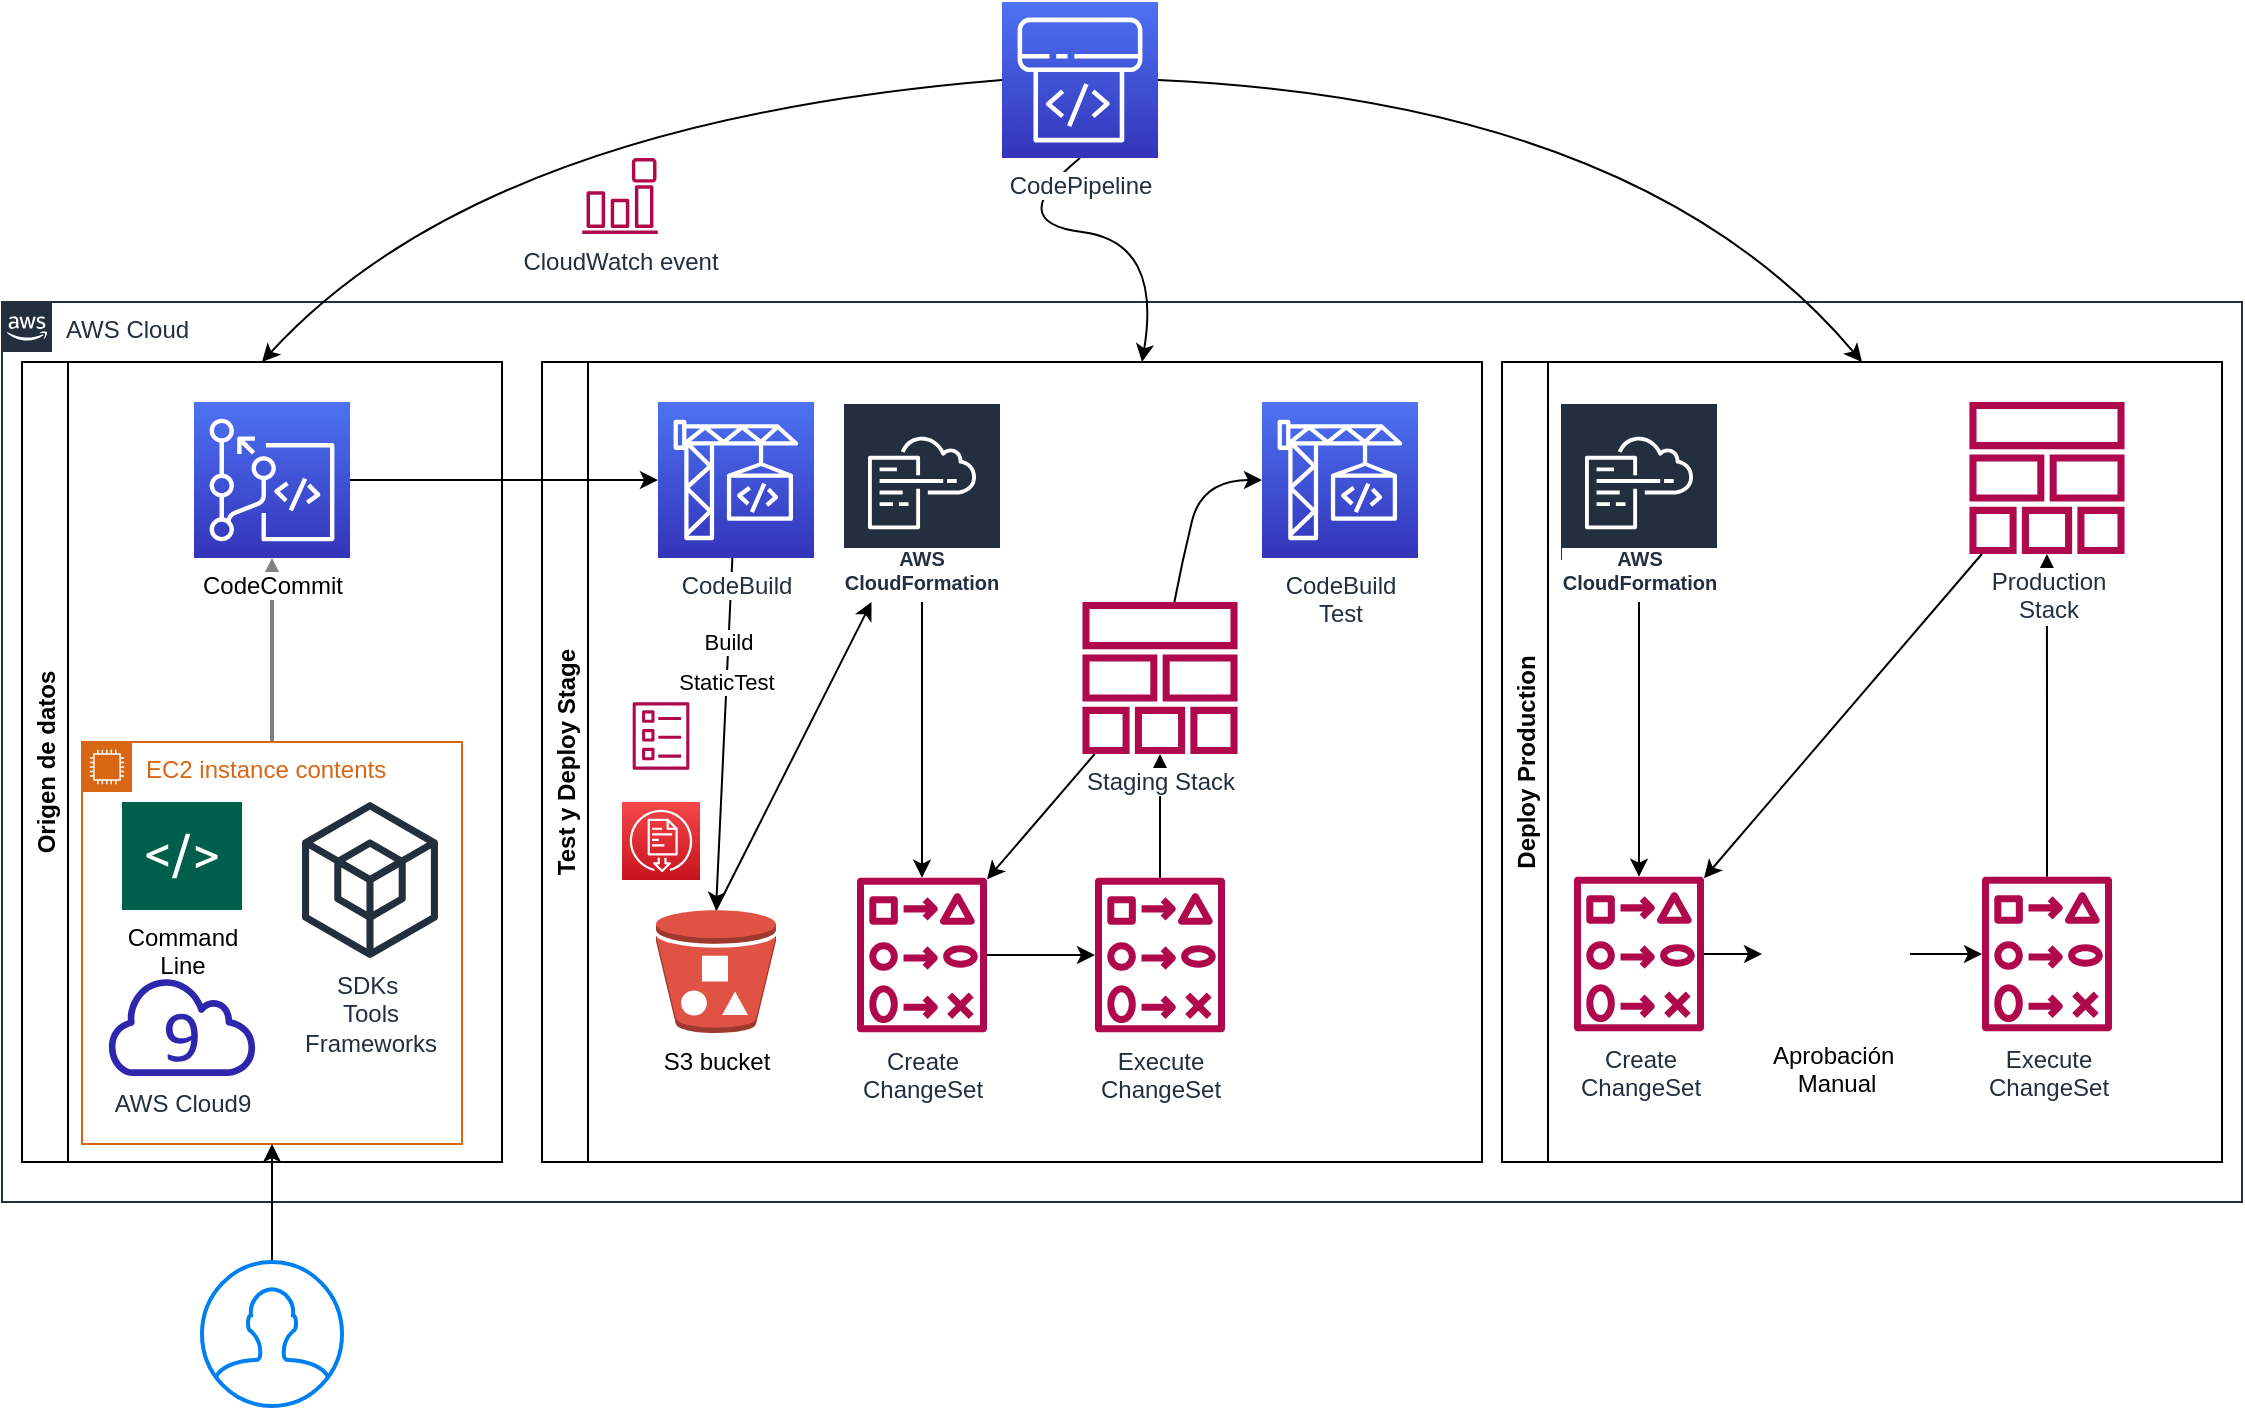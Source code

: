 <mxfile version="16.2.7" type="github">
  <diagram id="Ht1M8jgEwFfnCIfOTk4-" name="Page-1">
    <mxGraphModel dx="1022" dy="1490" grid="1" gridSize="10" guides="1" tooltips="1" connect="1" arrows="1" fold="1" page="1" pageScale="1" pageWidth="1169" pageHeight="827" math="0" shadow="0">
      <root>
        <mxCell id="0" />
        <mxCell id="1" parent="0" />
        <mxCell id="UEzPUAAOIrF-is8g5C7q-175" value="AWS Cloud" style="points=[[0,0],[0.25,0],[0.5,0],[0.75,0],[1,0],[1,0.25],[1,0.5],[1,0.75],[1,1],[0.75,1],[0.5,1],[0.25,1],[0,1],[0,0.75],[0,0.5],[0,0.25]];outlineConnect=0;gradientColor=none;html=1;whiteSpace=wrap;fontSize=12;fontStyle=0;shape=mxgraph.aws4.group;grIcon=mxgraph.aws4.group_aws_cloud_alt;strokeColor=#232F3E;fillColor=none;verticalAlign=top;align=left;spacingLeft=30;fontColor=#232F3E;dashed=0;labelBackgroundColor=#ffffff;container=1;pointerEvents=0;collapsible=0;recursiveResize=0;" parent="1" vertex="1">
          <mxGeometry x="20" y="-660" width="1120" height="450" as="geometry" />
        </mxCell>
        <mxCell id="nyitZraSU37nMj-4SIgi-25" value="Build" style="endArrow=classic;html=1;rounded=0;fontColor=default;entryX=0.5;entryY=0;entryDx=0;entryDy=0;entryPerimeter=0;" edge="1" parent="UEzPUAAOIrF-is8g5C7q-175" source="nyitZraSU37nMj-4SIgi-15" target="nyitZraSU37nMj-4SIgi-24">
          <mxGeometry x="-0.523" width="50" height="50" relative="1" as="geometry">
            <mxPoint x="390" y="170" as="sourcePoint" />
            <mxPoint x="370" y="300" as="targetPoint" />
            <mxPoint as="offset" />
          </mxGeometry>
        </mxCell>
        <mxCell id="nyitZraSU37nMj-4SIgi-35" value="StaticTest" style="edgeLabel;html=1;align=center;verticalAlign=middle;resizable=0;points=[];fontColor=default;" vertex="1" connectable="0" parent="nyitZraSU37nMj-4SIgi-25">
          <mxGeometry x="-0.171" y="2" relative="1" as="geometry">
            <mxPoint x="-2" y="-11" as="offset" />
          </mxGeometry>
        </mxCell>
        <mxCell id="nyitZraSU37nMj-4SIgi-15" value="CodeBuild" style="sketch=0;points=[[0,0,0],[0.25,0,0],[0.5,0,0],[0.75,0,0],[1,0,0],[0,1,0],[0.25,1,0],[0.5,1,0],[0.75,1,0],[1,1,0],[0,0.25,0],[0,0.5,0],[0,0.75,0],[1,0.25,0],[1,0.5,0],[1,0.75,0]];outlineConnect=0;fontColor=#232F3E;gradientColor=#4D72F3;gradientDirection=north;fillColor=#3334B9;strokeColor=#ffffff;dashed=0;verticalLabelPosition=bottom;verticalAlign=top;align=center;html=1;fontSize=12;fontStyle=0;aspect=fixed;shape=mxgraph.aws4.resourceIcon;resIcon=mxgraph.aws4.codebuild;labelBackgroundColor=#FFFFFF;labelBorderColor=none;" vertex="1" parent="UEzPUAAOIrF-is8g5C7q-175">
          <mxGeometry x="328" y="50" width="78" height="78" as="geometry" />
        </mxCell>
        <mxCell id="nyitZraSU37nMj-4SIgi-21" value="Origen de datos" style="swimlane;horizontal=0;labelBackgroundColor=#FFFFFF;labelBorderColor=none;fontColor=default;" vertex="1" parent="UEzPUAAOIrF-is8g5C7q-175">
          <mxGeometry x="10" y="30" width="240" height="400" as="geometry" />
        </mxCell>
        <mxCell id="UEzPUAAOIrF-is8g5C7q-199" style="edgeStyle=orthogonalEdgeStyle;rounded=0;orthogonalLoop=1;jettySize=auto;html=1;startArrow=none;startFill=0;endArrow=open;endFill=0;strokeColor=#808080;strokeWidth=2;entryX=0.5;entryY=1;entryDx=0;entryDy=0;entryPerimeter=0;" parent="nyitZraSU37nMj-4SIgi-21" source="nyitZraSU37nMj-4SIgi-2" target="nyitZraSU37nMj-4SIgi-13" edge="1">
          <mxGeometry relative="1" as="geometry">
            <mxPoint x="348" y="170.5" as="targetPoint" />
          </mxGeometry>
        </mxCell>
        <mxCell id="nyitZraSU37nMj-4SIgi-2" value="EC2 instance contents" style="points=[[0,0],[0.25,0],[0.5,0],[0.75,0],[1,0],[1,0.25],[1,0.5],[1,0.75],[1,1],[0.75,1],[0.5,1],[0.25,1],[0,1],[0,0.75],[0,0.5],[0,0.25]];outlineConnect=0;gradientColor=none;html=1;whiteSpace=wrap;fontSize=12;fontStyle=0;container=1;pointerEvents=0;collapsible=0;recursiveResize=0;shape=mxgraph.aws4.group;grIcon=mxgraph.aws4.group_ec2_instance_contents;strokeColor=#D86613;fillColor=none;verticalAlign=top;align=left;spacingLeft=30;fontColor=#D86613;dashed=0;" vertex="1" parent="nyitZraSU37nMj-4SIgi-21">
          <mxGeometry x="30" y="190" width="190" height="201" as="geometry" />
        </mxCell>
        <mxCell id="nyitZraSU37nMj-4SIgi-3" value="AWS Cloud9" style="sketch=0;outlineConnect=0;fontColor=#232F3E;gradientColor=none;fillColor=#2E27AD;strokeColor=none;dashed=0;verticalLabelPosition=bottom;verticalAlign=top;align=center;html=1;fontSize=12;fontStyle=0;aspect=fixed;shape=mxgraph.aws4.cloud9;" vertex="1" parent="nyitZraSU37nMj-4SIgi-2">
          <mxGeometry x="11" y="117" width="78" height="50" as="geometry" />
        </mxCell>
        <mxCell id="nyitZraSU37nMj-4SIgi-6" value="SDKs&amp;nbsp;&lt;br&gt;Tools&lt;br&gt;Frameworks" style="sketch=0;outlineConnect=0;fontColor=#232F3E;gradientColor=none;fillColor=#232F3D;strokeColor=none;dashed=0;verticalLabelPosition=bottom;verticalAlign=top;align=center;html=1;fontSize=12;fontStyle=0;aspect=fixed;pointerEvents=1;shape=mxgraph.aws4.external_sdk;" vertex="1" parent="nyitZraSU37nMj-4SIgi-2">
          <mxGeometry x="110" y="30" width="68" height="78" as="geometry" />
        </mxCell>
        <mxCell id="nyitZraSU37nMj-4SIgi-7" value="Command &lt;br&gt;Line" style="sketch=0;pointerEvents=1;shadow=0;dashed=0;html=1;strokeColor=none;fillColor=#005F4B;labelPosition=center;verticalLabelPosition=bottom;verticalAlign=top;align=center;outlineConnect=0;shape=mxgraph.veeam2.command_line;" vertex="1" parent="nyitZraSU37nMj-4SIgi-2">
          <mxGeometry x="20" y="30" width="60" height="54" as="geometry" />
        </mxCell>
        <mxCell id="nyitZraSU37nMj-4SIgi-13" value="CodeCommit" style="sketch=0;points=[[0,0,0],[0.25,0,0],[0.5,0,0],[0.75,0,0],[1,0,0],[0,1,0],[0.25,1,0],[0.5,1,0],[0.75,1,0],[1,1,0],[0,0.25,0],[0,0.5,0],[0,0.75,0],[1,0.25,0],[1,0.5,0],[1,0.75,0]];outlineConnect=0;fontColor=default;gradientColor=#4D72F3;gradientDirection=north;fillColor=#3334B9;strokeColor=#ffffff;dashed=0;verticalLabelPosition=bottom;verticalAlign=top;align=center;html=1;fontSize=12;fontStyle=0;aspect=fixed;shape=mxgraph.aws4.resourceIcon;resIcon=mxgraph.aws4.codecommit;labelBackgroundColor=#FFFFFF;labelBorderColor=none;" vertex="1" parent="nyitZraSU37nMj-4SIgi-21">
          <mxGeometry x="86" y="20" width="78" height="78" as="geometry" />
        </mxCell>
        <mxCell id="nyitZraSU37nMj-4SIgi-23" value="Test y Deploy Stage" style="swimlane;horizontal=0;labelBackgroundColor=#FFFFFF;labelBorderColor=none;fontColor=default;" vertex="1" parent="UEzPUAAOIrF-is8g5C7q-175">
          <mxGeometry x="270" y="30" width="470" height="400" as="geometry" />
        </mxCell>
        <mxCell id="nyitZraSU37nMj-4SIgi-24" value="S3 bucket" style="outlineConnect=0;dashed=0;verticalLabelPosition=bottom;verticalAlign=top;align=center;html=1;shape=mxgraph.aws3.bucket_with_objects;fillColor=#E05243;gradientColor=none;labelBackgroundColor=#FFFFFF;labelBorderColor=none;fontColor=default;" vertex="1" parent="nyitZraSU37nMj-4SIgi-23">
          <mxGeometry x="57" y="274" width="60" height="61.5" as="geometry" />
        </mxCell>
        <mxCell id="nyitZraSU37nMj-4SIgi-26" value="" style="sketch=0;points=[[0,0,0],[0.25,0,0],[0.5,0,0],[0.75,0,0],[1,0,0],[0,1,0],[0.25,1,0],[0.5,1,0],[0.75,1,0],[1,1,0],[0,0.25,0],[0,0.5,0],[0,0.75,0],[1,0.25,0],[1,0.5,0],[1,0.75,0]];outlineConnect=0;fontColor=#232F3E;gradientColor=#F54749;gradientDirection=north;fillColor=#C7131F;strokeColor=#ffffff;dashed=0;verticalLabelPosition=bottom;verticalAlign=top;align=center;html=1;fontSize=12;fontStyle=0;aspect=fixed;shape=mxgraph.aws4.resourceIcon;resIcon=mxgraph.aws4.artifact;labelBackgroundColor=#FFFFFF;labelBorderColor=none;" vertex="1" parent="nyitZraSU37nMj-4SIgi-23">
          <mxGeometry x="40" y="220" width="39" height="39" as="geometry" />
        </mxCell>
        <mxCell id="nyitZraSU37nMj-4SIgi-28" value="" style="sketch=0;outlineConnect=0;fontColor=#232F3E;gradientColor=none;fillColor=#B0084D;strokeColor=none;dashed=0;verticalLabelPosition=bottom;verticalAlign=top;align=center;html=1;fontSize=12;fontStyle=0;aspect=fixed;pointerEvents=1;shape=mxgraph.aws4.template;labelBackgroundColor=#FFFFFF;labelBorderColor=none;" vertex="1" parent="nyitZraSU37nMj-4SIgi-23">
          <mxGeometry x="45.34" y="170" width="28.33" height="34" as="geometry" />
        </mxCell>
        <mxCell id="nyitZraSU37nMj-4SIgi-30" value="AWS CloudFormation" style="sketch=0;outlineConnect=0;fontColor=#232F3E;gradientColor=none;strokeColor=#ffffff;fillColor=#232F3E;dashed=0;verticalLabelPosition=middle;verticalAlign=bottom;align=center;html=1;whiteSpace=wrap;fontSize=10;fontStyle=1;spacing=3;shape=mxgraph.aws4.productIcon;prIcon=mxgraph.aws4.cloudformation;labelBackgroundColor=#FFFFFF;labelBorderColor=none;" vertex="1" parent="nyitZraSU37nMj-4SIgi-23">
          <mxGeometry x="150" y="20" width="80" height="100" as="geometry" />
        </mxCell>
        <mxCell id="nyitZraSU37nMj-4SIgi-31" value="" style="endArrow=classic;html=1;rounded=0;fontColor=default;exitX=0.5;exitY=0;exitDx=0;exitDy=0;exitPerimeter=0;" edge="1" parent="nyitZraSU37nMj-4SIgi-23" source="nyitZraSU37nMj-4SIgi-24" target="nyitZraSU37nMj-4SIgi-30">
          <mxGeometry width="50" height="50" relative="1" as="geometry">
            <mxPoint x="110" y="140" as="sourcePoint" />
            <mxPoint x="160" y="90" as="targetPoint" />
          </mxGeometry>
        </mxCell>
        <mxCell id="nyitZraSU37nMj-4SIgi-32" value="Create &lt;br&gt;ChangeSet" style="sketch=0;outlineConnect=0;fontColor=#232F3E;gradientColor=none;fillColor=#B0084D;strokeColor=none;dashed=0;verticalLabelPosition=bottom;verticalAlign=top;align=center;html=1;fontSize=12;fontStyle=0;aspect=fixed;pointerEvents=1;shape=mxgraph.aws4.change_set;labelBackgroundColor=#FFFFFF;labelBorderColor=none;" vertex="1" parent="nyitZraSU37nMj-4SIgi-23">
          <mxGeometry x="157.5" y="257.5" width="65" height="78" as="geometry" />
        </mxCell>
        <mxCell id="nyitZraSU37nMj-4SIgi-33" value="" style="endArrow=classic;html=1;rounded=0;fontColor=default;" edge="1" parent="nyitZraSU37nMj-4SIgi-23" source="nyitZraSU37nMj-4SIgi-30" target="nyitZraSU37nMj-4SIgi-32">
          <mxGeometry width="50" height="50" relative="1" as="geometry">
            <mxPoint x="110" y="140" as="sourcePoint" />
            <mxPoint x="160" y="90" as="targetPoint" />
          </mxGeometry>
        </mxCell>
        <mxCell id="nyitZraSU37nMj-4SIgi-38" value="" style="endArrow=classic;html=1;rounded=0;fontColor=default;" edge="1" parent="nyitZraSU37nMj-4SIgi-23" source="nyitZraSU37nMj-4SIgi-36" target="nyitZraSU37nMj-4SIgi-32">
          <mxGeometry width="50" height="50" relative="1" as="geometry">
            <mxPoint x="270" y="120" as="sourcePoint" />
            <mxPoint x="330" y="170" as="targetPoint" />
          </mxGeometry>
        </mxCell>
        <mxCell id="nyitZraSU37nMj-4SIgi-40" value="" style="endArrow=classic;html=1;rounded=0;fontColor=default;" edge="1" parent="nyitZraSU37nMj-4SIgi-23" source="nyitZraSU37nMj-4SIgi-37" target="nyitZraSU37nMj-4SIgi-36">
          <mxGeometry width="50" height="50" relative="1" as="geometry">
            <mxPoint x="290" y="250" as="sourcePoint" />
            <mxPoint x="160" y="90" as="targetPoint" />
          </mxGeometry>
        </mxCell>
        <mxCell id="nyitZraSU37nMj-4SIgi-36" value="Staging Stack" style="sketch=0;outlineConnect=0;fontColor=#232F3E;gradientColor=none;fillColor=#B0084D;strokeColor=none;dashed=0;verticalLabelPosition=bottom;verticalAlign=top;align=center;html=1;fontSize=12;fontStyle=0;aspect=fixed;pointerEvents=1;shape=mxgraph.aws4.stack;labelBackgroundColor=#FFFFFF;labelBorderColor=none;" vertex="1" parent="nyitZraSU37nMj-4SIgi-23">
          <mxGeometry x="270" y="120" width="78" height="76" as="geometry" />
        </mxCell>
        <mxCell id="nyitZraSU37nMj-4SIgi-37" value="Execute &lt;br&gt;ChangeSet" style="sketch=0;outlineConnect=0;fontColor=#232F3E;gradientColor=none;fillColor=#B0084D;strokeColor=none;dashed=0;verticalLabelPosition=bottom;verticalAlign=top;align=center;html=1;fontSize=12;fontStyle=0;aspect=fixed;pointerEvents=1;shape=mxgraph.aws4.change_set;labelBackgroundColor=#FFFFFF;labelBorderColor=none;" vertex="1" parent="nyitZraSU37nMj-4SIgi-23">
          <mxGeometry x="276.5" y="257.5" width="65" height="78" as="geometry" />
        </mxCell>
        <mxCell id="nyitZraSU37nMj-4SIgi-39" value="" style="endArrow=classic;html=1;rounded=0;fontColor=default;" edge="1" parent="nyitZraSU37nMj-4SIgi-23" source="nyitZraSU37nMj-4SIgi-32" target="nyitZraSU37nMj-4SIgi-37">
          <mxGeometry width="50" height="50" relative="1" as="geometry">
            <mxPoint x="110" y="140" as="sourcePoint" />
            <mxPoint x="160" y="90" as="targetPoint" />
          </mxGeometry>
        </mxCell>
        <mxCell id="nyitZraSU37nMj-4SIgi-41" value="CodeBuild&lt;br&gt;Test" style="sketch=0;points=[[0,0,0],[0.25,0,0],[0.5,0,0],[0.75,0,0],[1,0,0],[0,1,0],[0.25,1,0],[0.5,1,0],[0.75,1,0],[1,1,0],[0,0.25,0],[0,0.5,0],[0,0.75,0],[1,0.25,0],[1,0.5,0],[1,0.75,0]];outlineConnect=0;fontColor=#232F3E;gradientColor=#4D72F3;gradientDirection=north;fillColor=#3334B9;strokeColor=#ffffff;dashed=0;verticalLabelPosition=bottom;verticalAlign=top;align=center;html=1;fontSize=12;fontStyle=0;aspect=fixed;shape=mxgraph.aws4.resourceIcon;resIcon=mxgraph.aws4.codebuild;labelBackgroundColor=#FFFFFF;labelBorderColor=none;" vertex="1" parent="nyitZraSU37nMj-4SIgi-23">
          <mxGeometry x="360" y="20" width="78" height="78" as="geometry" />
        </mxCell>
        <mxCell id="nyitZraSU37nMj-4SIgi-42" value="" style="curved=1;endArrow=classic;html=1;rounded=0;fontColor=default;entryX=0;entryY=0.5;entryDx=0;entryDy=0;entryPerimeter=0;" edge="1" parent="nyitZraSU37nMj-4SIgi-23" source="nyitZraSU37nMj-4SIgi-36" target="nyitZraSU37nMj-4SIgi-41">
          <mxGeometry width="50" height="50" relative="1" as="geometry">
            <mxPoint x="110" y="140" as="sourcePoint" />
            <mxPoint x="160" y="90" as="targetPoint" />
            <Array as="points">
              <mxPoint x="320" y="100" />
              <mxPoint x="330" y="59" />
            </Array>
          </mxGeometry>
        </mxCell>
        <mxCell id="nyitZraSU37nMj-4SIgi-20" value="" style="endArrow=classic;html=1;rounded=0;fontColor=default;exitX=1;exitY=0.5;exitDx=0;exitDy=0;exitPerimeter=0;entryX=0;entryY=0.5;entryDx=0;entryDy=0;entryPerimeter=0;" edge="1" parent="UEzPUAAOIrF-is8g5C7q-175" source="nyitZraSU37nMj-4SIgi-13" target="nyitZraSU37nMj-4SIgi-15">
          <mxGeometry width="50" height="50" relative="1" as="geometry">
            <mxPoint x="390" y="-30" as="sourcePoint" />
            <mxPoint x="440" y="-80" as="targetPoint" />
          </mxGeometry>
        </mxCell>
        <mxCell id="nyitZraSU37nMj-4SIgi-43" value="Deploy Production" style="swimlane;horizontal=0;labelBackgroundColor=#FFFFFF;labelBorderColor=none;fontColor=default;" vertex="1" parent="UEzPUAAOIrF-is8g5C7q-175">
          <mxGeometry x="750" y="30" width="360" height="400" as="geometry" />
        </mxCell>
        <mxCell id="nyitZraSU37nMj-4SIgi-46" value="AWS CloudFormation" style="sketch=0;outlineConnect=0;fontColor=#232F3E;gradientColor=none;strokeColor=#ffffff;fillColor=#232F3E;dashed=0;verticalLabelPosition=middle;verticalAlign=bottom;align=center;html=1;whiteSpace=wrap;fontSize=10;fontStyle=1;spacing=3;shape=mxgraph.aws4.productIcon;prIcon=mxgraph.aws4.cloudformation;labelBackgroundColor=#FFFFFF;labelBorderColor=none;" vertex="1" parent="nyitZraSU37nMj-4SIgi-43">
          <mxGeometry x="28.5" y="20" width="80" height="100" as="geometry" />
        </mxCell>
        <mxCell id="nyitZraSU37nMj-4SIgi-55" style="edgeStyle=orthogonalEdgeStyle;rounded=0;orthogonalLoop=1;jettySize=auto;html=1;entryX=0;entryY=0.5;entryDx=0;entryDy=0;fontColor=default;" edge="1" parent="nyitZraSU37nMj-4SIgi-43" source="nyitZraSU37nMj-4SIgi-47" target="nyitZraSU37nMj-4SIgi-49">
          <mxGeometry relative="1" as="geometry" />
        </mxCell>
        <mxCell id="nyitZraSU37nMj-4SIgi-47" value="Create &lt;br&gt;ChangeSet" style="sketch=0;outlineConnect=0;fontColor=#232F3E;gradientColor=none;fillColor=#B0084D;strokeColor=none;dashed=0;verticalLabelPosition=bottom;verticalAlign=top;align=center;html=1;fontSize=12;fontStyle=0;aspect=fixed;pointerEvents=1;shape=mxgraph.aws4.change_set;labelBackgroundColor=#FFFFFF;labelBorderColor=none;" vertex="1" parent="nyitZraSU37nMj-4SIgi-43">
          <mxGeometry x="36" y="257" width="65" height="78" as="geometry" />
        </mxCell>
        <mxCell id="nyitZraSU37nMj-4SIgi-57" style="edgeStyle=orthogonalEdgeStyle;rounded=0;orthogonalLoop=1;jettySize=auto;html=1;fontColor=default;" edge="1" parent="nyitZraSU37nMj-4SIgi-43" source="nyitZraSU37nMj-4SIgi-48" target="nyitZraSU37nMj-4SIgi-51">
          <mxGeometry relative="1" as="geometry" />
        </mxCell>
        <mxCell id="nyitZraSU37nMj-4SIgi-48" value="Execute &lt;br&gt;ChangeSet" style="sketch=0;outlineConnect=0;fontColor=#232F3E;gradientColor=none;fillColor=#B0084D;strokeColor=none;dashed=0;verticalLabelPosition=bottom;verticalAlign=top;align=center;html=1;fontSize=12;fontStyle=0;aspect=fixed;pointerEvents=1;shape=mxgraph.aws4.change_set;labelBackgroundColor=#FFFFFF;labelBorderColor=none;" vertex="1" parent="nyitZraSU37nMj-4SIgi-43">
          <mxGeometry x="240" y="257" width="65" height="78" as="geometry" />
        </mxCell>
        <mxCell id="nyitZraSU37nMj-4SIgi-56" style="edgeStyle=orthogonalEdgeStyle;rounded=0;orthogonalLoop=1;jettySize=auto;html=1;exitX=1;exitY=0.5;exitDx=0;exitDy=0;fontColor=default;" edge="1" parent="nyitZraSU37nMj-4SIgi-43" source="nyitZraSU37nMj-4SIgi-49" target="nyitZraSU37nMj-4SIgi-48">
          <mxGeometry relative="1" as="geometry" />
        </mxCell>
        <mxCell id="nyitZraSU37nMj-4SIgi-49" value="Aprobación&amp;nbsp;&lt;br&gt;Manual" style="shape=image;html=1;verticalAlign=top;verticalLabelPosition=bottom;labelBackgroundColor=#ffffff;imageAspect=0;aspect=fixed;image=https://cdn3.iconfinder.com/data/icons/ballicons-reloaded-free/512/icon-91-128.png;labelBorderColor=none;fontColor=default;" vertex="1" parent="nyitZraSU37nMj-4SIgi-43">
          <mxGeometry x="130" y="259" width="74" height="74" as="geometry" />
        </mxCell>
        <mxCell id="nyitZraSU37nMj-4SIgi-50" value="" style="endArrow=classic;html=1;rounded=0;fontColor=default;" edge="1" parent="nyitZraSU37nMj-4SIgi-43" source="nyitZraSU37nMj-4SIgi-46" target="nyitZraSU37nMj-4SIgi-47">
          <mxGeometry width="50" height="50" relative="1" as="geometry">
            <mxPoint x="-290" y="130" as="sourcePoint" />
            <mxPoint x="-290" y="267.85" as="targetPoint" />
          </mxGeometry>
        </mxCell>
        <mxCell id="nyitZraSU37nMj-4SIgi-51" value="Production&lt;br&gt;Stack&lt;br&gt;" style="sketch=0;outlineConnect=0;fontColor=#232F3E;gradientColor=none;fillColor=#B0084D;strokeColor=none;dashed=0;verticalLabelPosition=bottom;verticalAlign=top;align=center;html=1;fontSize=12;fontStyle=0;aspect=fixed;pointerEvents=1;shape=mxgraph.aws4.stack;labelBackgroundColor=#FFFFFF;labelBorderColor=none;" vertex="1" parent="nyitZraSU37nMj-4SIgi-43">
          <mxGeometry x="233.5" y="20" width="78" height="76" as="geometry" />
        </mxCell>
        <mxCell id="nyitZraSU37nMj-4SIgi-59" value="" style="endArrow=classic;html=1;rounded=0;fontColor=default;" edge="1" parent="nyitZraSU37nMj-4SIgi-43" source="nyitZraSU37nMj-4SIgi-51" target="nyitZraSU37nMj-4SIgi-47">
          <mxGeometry width="50" height="50" relative="1" as="geometry">
            <mxPoint x="-193.65" y="206" as="sourcePoint" />
            <mxPoint x="-247.5" y="268.674" as="targetPoint" />
            <Array as="points" />
          </mxGeometry>
        </mxCell>
        <mxCell id="nyitZraSU37nMj-4SIgi-27" value="" style="curved=1;endArrow=classic;html=1;rounded=0;fontColor=default;exitX=0.5;exitY=1;exitDx=0;exitDy=0;exitPerimeter=0;" edge="1" parent="1" source="nyitZraSU37nMj-4SIgi-17">
          <mxGeometry width="50" height="50" relative="1" as="geometry">
            <mxPoint x="480" y="-490" as="sourcePoint" />
            <mxPoint x="590" y="-630" as="targetPoint" />
            <Array as="points">
              <mxPoint x="520" y="-700" />
              <mxPoint x="600" y="-690" />
            </Array>
          </mxGeometry>
        </mxCell>
        <mxCell id="nyitZraSU37nMj-4SIgi-54" style="edgeStyle=orthogonalEdgeStyle;rounded=0;orthogonalLoop=1;jettySize=auto;html=1;fontColor=default;" edge="1" parent="1" source="nyitZraSU37nMj-4SIgi-8" target="nyitZraSU37nMj-4SIgi-2">
          <mxGeometry relative="1" as="geometry" />
        </mxCell>
        <mxCell id="nyitZraSU37nMj-4SIgi-8" value="" style="html=1;verticalLabelPosition=bottom;align=center;labelBackgroundColor=#ffffff;verticalAlign=top;strokeWidth=2;strokeColor=#0080F0;shadow=0;dashed=0;shape=mxgraph.ios7.icons.user;" vertex="1" parent="1">
          <mxGeometry x="120" y="-180" width="70" height="72" as="geometry" />
        </mxCell>
        <mxCell id="nyitZraSU37nMj-4SIgi-17" value="CodePipeline" style="sketch=0;points=[[0,0,0],[0.25,0,0],[0.5,0,0],[0.75,0,0],[1,0,0],[0,1,0],[0.25,1,0],[0.5,1,0],[0.75,1,0],[1,1,0],[0,0.25,0],[0,0.5,0],[0,0.75,0],[1,0.25,0],[1,0.5,0],[1,0.75,0]];outlineConnect=0;fontColor=#232F3E;gradientColor=#4D72F3;gradientDirection=north;fillColor=#3334B9;strokeColor=#ffffff;dashed=0;verticalLabelPosition=bottom;verticalAlign=top;align=center;html=1;fontSize=12;fontStyle=0;aspect=fixed;shape=mxgraph.aws4.resourceIcon;resIcon=mxgraph.aws4.codepipeline;labelBackgroundColor=#FFFFFF;labelBorderColor=none;" vertex="1" parent="1">
          <mxGeometry x="520" y="-810" width="78" height="78" as="geometry" />
        </mxCell>
        <mxCell id="nyitZraSU37nMj-4SIgi-19" value="" style="curved=1;endArrow=classic;html=1;rounded=0;fontColor=default;exitX=0;exitY=0.5;exitDx=0;exitDy=0;exitPerimeter=0;entryX=0.5;entryY=0;entryDx=0;entryDy=0;" edge="1" parent="1" source="nyitZraSU37nMj-4SIgi-17" target="nyitZraSU37nMj-4SIgi-21">
          <mxGeometry width="50" height="50" relative="1" as="geometry">
            <mxPoint x="260" y="-700" as="sourcePoint" />
            <mxPoint x="230" y="-610" as="targetPoint" />
            <Array as="points">
              <mxPoint x="260" y="-750" />
            </Array>
          </mxGeometry>
        </mxCell>
        <mxCell id="nyitZraSU37nMj-4SIgi-45" value="" style="curved=1;endArrow=classic;html=1;rounded=0;fontColor=default;exitX=1;exitY=0.5;exitDx=0;exitDy=0;exitPerimeter=0;entryX=0.5;entryY=0;entryDx=0;entryDy=0;" edge="1" parent="1" source="nyitZraSU37nMj-4SIgi-17" target="nyitZraSU37nMj-4SIgi-43">
          <mxGeometry width="50" height="50" relative="1" as="geometry">
            <mxPoint x="780" y="-490" as="sourcePoint" />
            <mxPoint x="830" y="-540" as="targetPoint" />
            <Array as="points">
              <mxPoint x="840" y="-760" />
            </Array>
          </mxGeometry>
        </mxCell>
        <mxCell id="nyitZraSU37nMj-4SIgi-63" value="CloudWatch event" style="sketch=0;outlineConnect=0;fontColor=#232F3E;gradientColor=none;fillColor=#B0084D;strokeColor=none;dashed=0;verticalLabelPosition=bottom;verticalAlign=top;align=center;html=1;fontSize=12;fontStyle=0;aspect=fixed;pointerEvents=1;shape=mxgraph.aws4.event_event_based;labelBackgroundColor=#FFFFFF;labelBorderColor=none;" vertex="1" parent="1">
          <mxGeometry x="310" y="-732" width="38" height="38" as="geometry" />
        </mxCell>
      </root>
    </mxGraphModel>
  </diagram>
</mxfile>
